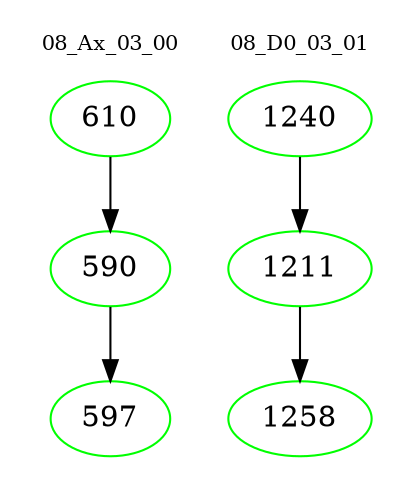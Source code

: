 digraph{
subgraph cluster_0 {
color = white
label = "08_Ax_03_00";
fontsize=10;
T0_610 [label="610", color="green"]
T0_610 -> T0_590 [color="black"]
T0_590 [label="590", color="green"]
T0_590 -> T0_597 [color="black"]
T0_597 [label="597", color="green"]
}
subgraph cluster_1 {
color = white
label = "08_D0_03_01";
fontsize=10;
T1_1240 [label="1240", color="green"]
T1_1240 -> T1_1211 [color="black"]
T1_1211 [label="1211", color="green"]
T1_1211 -> T1_1258 [color="black"]
T1_1258 [label="1258", color="green"]
}
}
